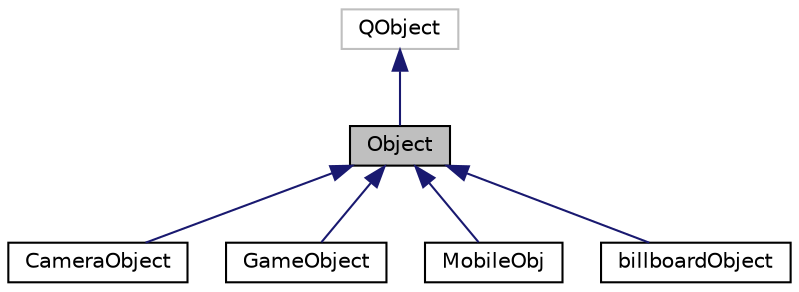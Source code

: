 digraph "Object"
{
 // LATEX_PDF_SIZE
  edge [fontname="Helvetica",fontsize="10",labelfontname="Helvetica",labelfontsize="10"];
  node [fontname="Helvetica",fontsize="10",shape=record];
  Node1 [label="Object",height=0.2,width=0.4,color="black", fillcolor="grey75", style="filled", fontcolor="black",tooltip="la classe Object est la classe mère et est abstraite, elle contient les comportement par défaut...."];
  Node2 -> Node1 [dir="back",color="midnightblue",fontsize="10",style="solid",fontname="Helvetica"];
  Node2 [label="QObject",height=0.2,width=0.4,color="grey75", fillcolor="white", style="filled",tooltip=" "];
  Node1 -> Node3 [dir="back",color="midnightblue",fontsize="10",style="solid",fontname="Helvetica"];
  Node3 [label="CameraObject",height=0.2,width=0.4,color="black", fillcolor="white", style="filled",URL="$class_camera_object.html",tooltip="la classe CameraObject qui gère l'objet Caméra"];
  Node1 -> Node4 [dir="back",color="midnightblue",fontsize="10",style="solid",fontname="Helvetica"];
  Node4 [label="GameObject",height=0.2,width=0.4,color="black", fillcolor="white", style="filled",URL="$class_game_object.html",tooltip="la classe GameObject contient les objets qui ne subisse pas la gravité, comme le terrain,..."];
  Node1 -> Node5 [dir="back",color="midnightblue",fontsize="10",style="solid",fontname="Helvetica"];
  Node5 [label="MobileObj",height=0.2,width=0.4,color="black", fillcolor="white", style="filled",URL="$class_mobile_obj.html",tooltip="la classe MobileObject contient les objets subissant la gravité, on peut y trouver le joueur,..."];
  Node1 -> Node6 [dir="back",color="midnightblue",fontsize="10",style="solid",fontname="Helvetica"];
  Node6 [label="billboardObject",height=0.2,width=0.4,color="black", fillcolor="white", style="filled",URL="$classbillboard_object.html",tooltip="la classe BillboardObject devait etre a la base capable d'afficher des billboard, mais par manque de ..."];
}
